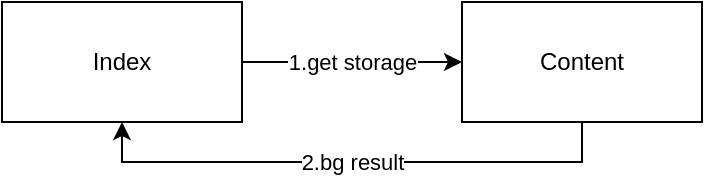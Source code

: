<mxfile version="12.7.0" type="github">
  <diagram id="C5RBs43oDa-KdzZeNtuy" name="Page-1">
    <mxGraphModel dx="663" dy="433" grid="1" gridSize="10" guides="1" tooltips="1" connect="1" arrows="1" fold="1" page="1" pageScale="1" pageWidth="827" pageHeight="1169" math="0" shadow="0">
      <root>
        <mxCell id="WIyWlLk6GJQsqaUBKTNV-0"/>
        <mxCell id="WIyWlLk6GJQsqaUBKTNV-1" parent="WIyWlLk6GJQsqaUBKTNV-0"/>
        <mxCell id="5Ky766Zoa5mcKCGMjG6I-3" value="1.get storage" style="edgeStyle=orthogonalEdgeStyle;rounded=0;orthogonalLoop=1;jettySize=auto;html=1;exitX=1;exitY=0.5;exitDx=0;exitDy=0;entryX=0;entryY=0.5;entryDx=0;entryDy=0;" edge="1" parent="WIyWlLk6GJQsqaUBKTNV-1" source="5Ky766Zoa5mcKCGMjG6I-0" target="5Ky766Zoa5mcKCGMjG6I-1">
          <mxGeometry relative="1" as="geometry"/>
        </mxCell>
        <mxCell id="5Ky766Zoa5mcKCGMjG6I-0" value="Index" style="rounded=0;whiteSpace=wrap;html=1;" vertex="1" parent="WIyWlLk6GJQsqaUBKTNV-1">
          <mxGeometry x="150" y="150" width="120" height="60" as="geometry"/>
        </mxCell>
        <mxCell id="5Ky766Zoa5mcKCGMjG6I-4" value="2.bg result" style="edgeStyle=orthogonalEdgeStyle;rounded=0;orthogonalLoop=1;jettySize=auto;html=1;exitX=0.5;exitY=1;exitDx=0;exitDy=0;entryX=0.5;entryY=1;entryDx=0;entryDy=0;" edge="1" parent="WIyWlLk6GJQsqaUBKTNV-1" source="5Ky766Zoa5mcKCGMjG6I-1" target="5Ky766Zoa5mcKCGMjG6I-0">
          <mxGeometry relative="1" as="geometry"/>
        </mxCell>
        <mxCell id="5Ky766Zoa5mcKCGMjG6I-1" value="Content" style="rounded=0;whiteSpace=wrap;html=1;" vertex="1" parent="WIyWlLk6GJQsqaUBKTNV-1">
          <mxGeometry x="380" y="150" width="120" height="60" as="geometry"/>
        </mxCell>
      </root>
    </mxGraphModel>
  </diagram>
</mxfile>
